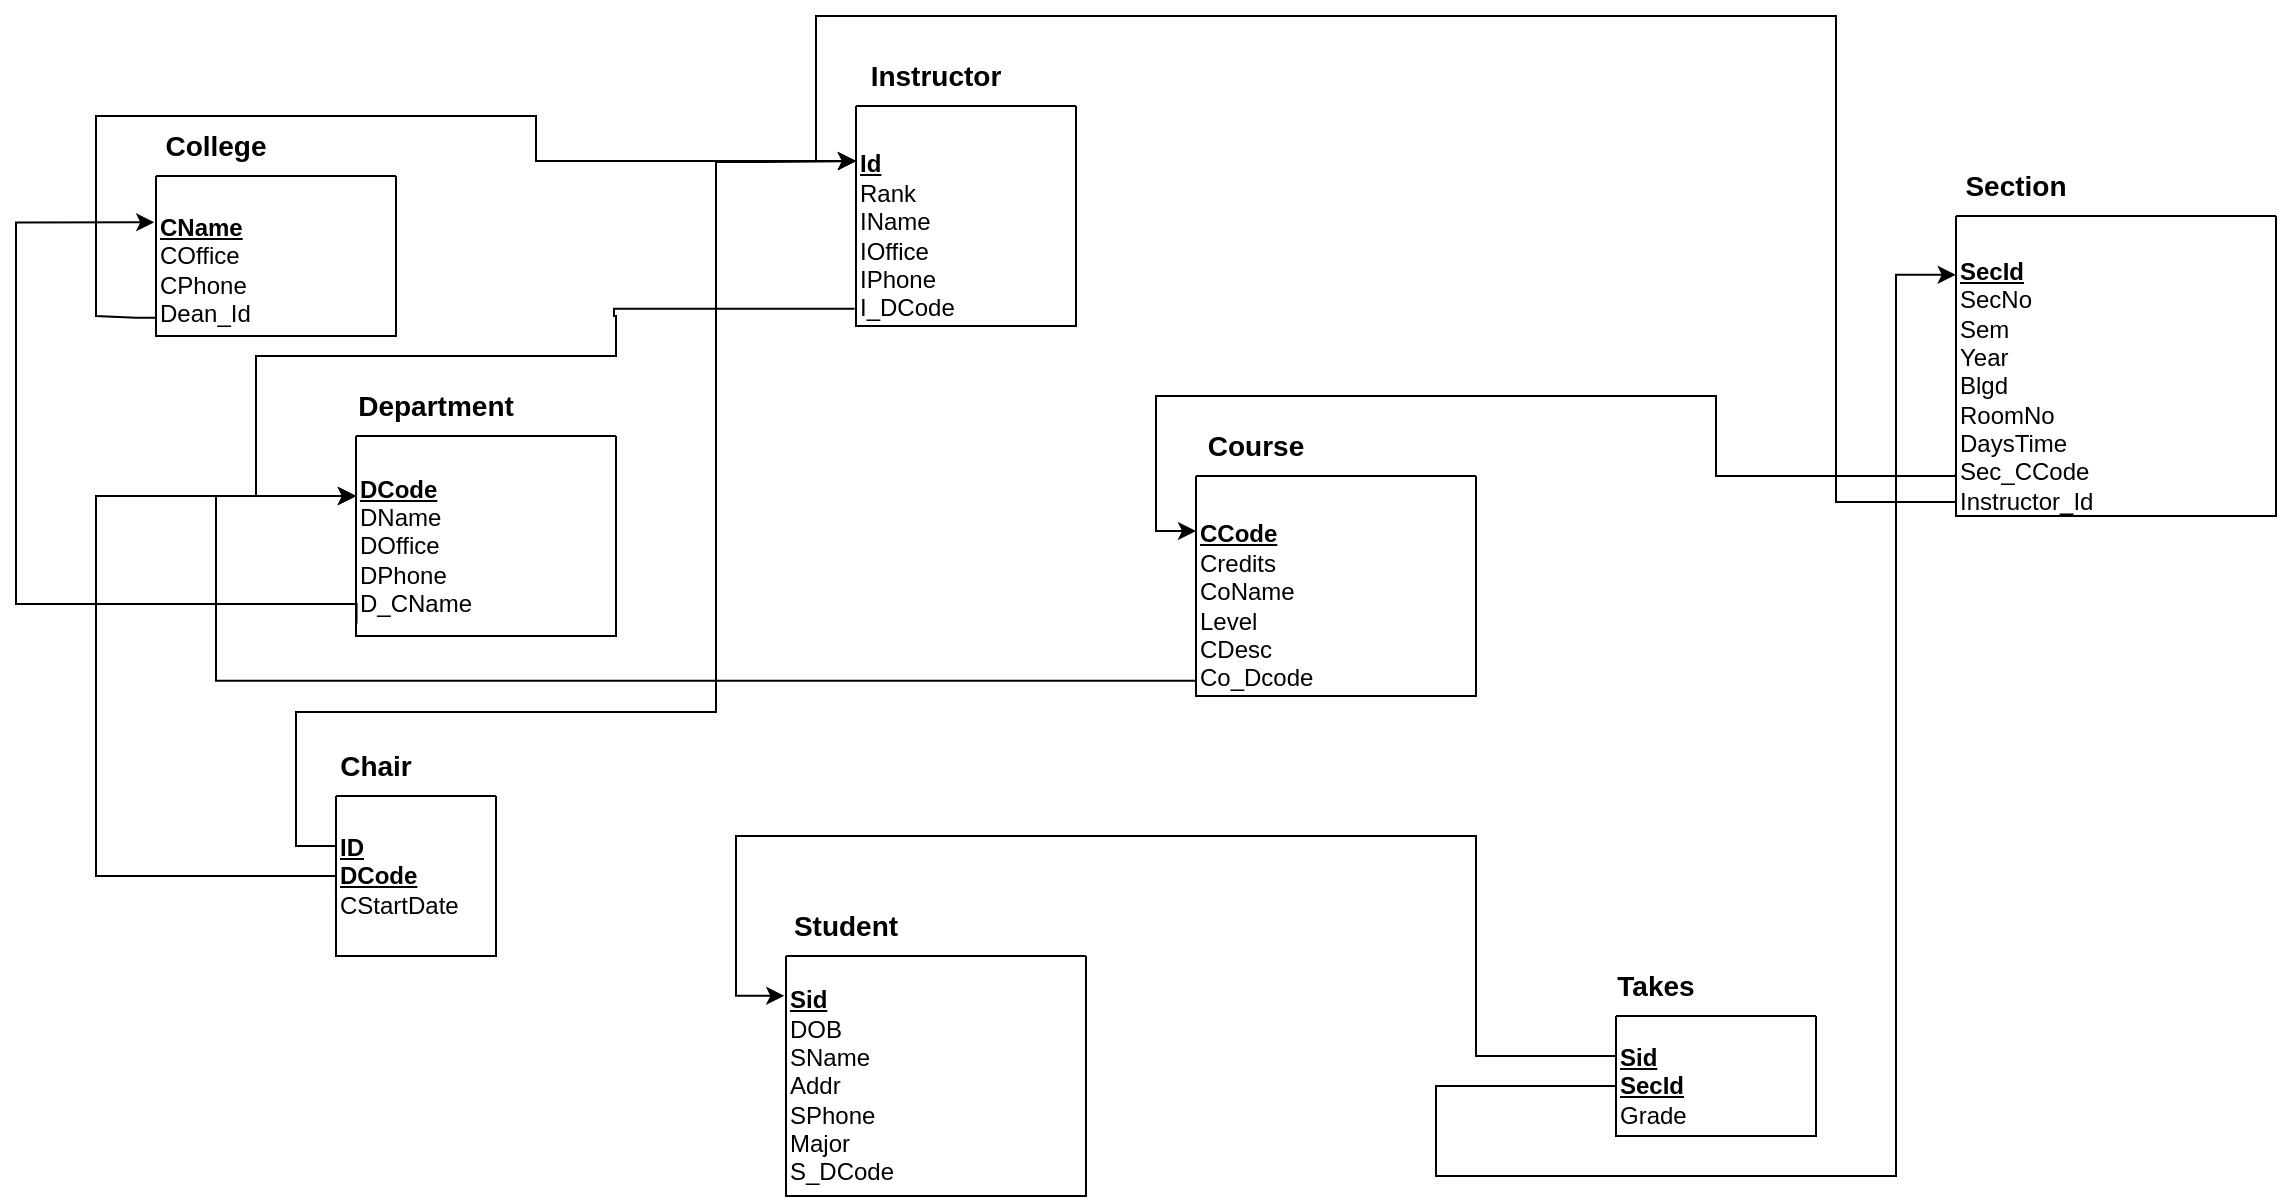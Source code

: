 <mxfile version="21.7.5" type="device">
  <diagram name="Page-1" id="DDsUomqdx2QwWEt2GXJh">
    <mxGraphModel dx="379" dy="167" grid="1" gridSize="10" guides="1" tooltips="1" connect="1" arrows="1" fold="1" page="1" pageScale="1" pageWidth="1654" pageHeight="1169" math="0" shadow="0">
      <root>
        <mxCell id="0" />
        <mxCell id="1" parent="0" />
        <mxCell id="7BlxXxui7kDxEHt6AzfD-36" style="edgeStyle=orthogonalEdgeStyle;rounded=0;orthogonalLoop=1;jettySize=auto;html=1;exitX=0.001;exitY=0.843;exitDx=0;exitDy=0;entryX=0;entryY=0.25;entryDx=0;entryDy=0;exitPerimeter=0;" parent="1" source="7BlxXxui7kDxEHt6AzfD-6" target="7BlxXxui7kDxEHt6AzfD-9" edge="1">
          <mxGeometry relative="1" as="geometry">
            <Array as="points">
              <mxPoint x="80" y="191" />
              <mxPoint x="60" y="190" />
              <mxPoint x="60" y="90" />
              <mxPoint x="280" y="90" />
              <mxPoint x="280" y="113" />
            </Array>
          </mxGeometry>
        </mxCell>
        <mxCell id="7BlxXxui7kDxEHt6AzfD-5" value="" style="swimlane;startSize=0;" parent="1" vertex="1">
          <mxGeometry x="90" y="120" width="120" height="80" as="geometry" />
        </mxCell>
        <mxCell id="7BlxXxui7kDxEHt6AzfD-16" value="&lt;b&gt;&lt;font style=&quot;font-size: 14px;&quot;&gt;College&lt;/font&gt;&lt;/b&gt;" style="text;html=1;strokeColor=none;fillColor=none;align=center;verticalAlign=middle;whiteSpace=wrap;rounded=0;" parent="7BlxXxui7kDxEHt6AzfD-5" vertex="1">
          <mxGeometry y="-30" width="60" height="30" as="geometry" />
        </mxCell>
        <mxCell id="7BlxXxui7kDxEHt6AzfD-8" value="&lt;b&gt;&lt;font style=&quot;font-size: 14px;&quot;&gt;Department&lt;/font&gt;&lt;/b&gt;" style="text;html=1;strokeColor=none;fillColor=none;align=center;verticalAlign=middle;whiteSpace=wrap;rounded=0;" parent="1" vertex="1">
          <mxGeometry x="200" y="220" width="60" height="30" as="geometry" />
        </mxCell>
        <mxCell id="7BlxXxui7kDxEHt6AzfD-38" style="edgeStyle=orthogonalEdgeStyle;rounded=0;orthogonalLoop=1;jettySize=auto;html=1;exitX=-0.007;exitY=0.922;exitDx=0;exitDy=0;exitPerimeter=0;" parent="1" source="7BlxXxui7kDxEHt6AzfD-9" edge="1">
          <mxGeometry relative="1" as="geometry">
            <mxPoint x="190" y="280" as="targetPoint" />
            <Array as="points">
              <mxPoint x="319" y="186" />
              <mxPoint x="319" y="190" />
              <mxPoint x="320" y="210" />
              <mxPoint x="140" y="210" />
              <mxPoint x="140" y="280" />
            </Array>
          </mxGeometry>
        </mxCell>
        <mxCell id="7BlxXxui7kDxEHt6AzfD-9" value="" style="swimlane;startSize=0;" parent="1" vertex="1">
          <mxGeometry x="440" y="85" width="110" height="110" as="geometry" />
        </mxCell>
        <mxCell id="7BlxXxui7kDxEHt6AzfD-10" value="&lt;b&gt;&lt;u&gt;Id&lt;/u&gt;&lt;/b&gt;&lt;br&gt;Rank&lt;br&gt;IName&lt;br&gt;IOffice&lt;br&gt;IPhone&lt;br&gt;I_DCode" style="text;html=1;strokeColor=none;fillColor=none;align=left;verticalAlign=middle;whiteSpace=wrap;rounded=0;" parent="7BlxXxui7kDxEHt6AzfD-9" vertex="1">
          <mxGeometry y="50" width="70" height="30" as="geometry" />
        </mxCell>
        <mxCell id="7BlxXxui7kDxEHt6AzfD-11" value="&lt;b&gt;&lt;font style=&quot;font-size: 14px;&quot;&gt;Instructor&lt;/font&gt;&lt;/b&gt;" style="text;html=1;strokeColor=none;fillColor=none;align=center;verticalAlign=middle;whiteSpace=wrap;rounded=0;" parent="1" vertex="1">
          <mxGeometry x="450" y="55" width="60" height="30" as="geometry" />
        </mxCell>
        <mxCell id="7BlxXxui7kDxEHt6AzfD-13" value="" style="swimlane;startSize=0;" parent="1" vertex="1">
          <mxGeometry x="190" y="250" width="130" height="100" as="geometry" />
        </mxCell>
        <mxCell id="7BlxXxui7kDxEHt6AzfD-15" value="&lt;b&gt;&lt;u&gt;DCode&lt;/u&gt;&lt;/b&gt;&lt;br&gt;DName&lt;br&gt;DOffice&lt;br&gt;DPhone&lt;br&gt;D_CName" style="text;html=1;strokeColor=none;fillColor=none;align=left;verticalAlign=middle;whiteSpace=wrap;rounded=0;" parent="7BlxXxui7kDxEHt6AzfD-13" vertex="1">
          <mxGeometry y="30" width="60" height="50" as="geometry" />
        </mxCell>
        <mxCell id="7BlxXxui7kDxEHt6AzfD-40" style="edgeStyle=orthogonalEdgeStyle;rounded=0;orthogonalLoop=1;jettySize=auto;html=1;exitX=0;exitY=0.931;exitDx=0;exitDy=0;exitPerimeter=0;" parent="1" source="7BlxXxui7kDxEHt6AzfD-17" edge="1">
          <mxGeometry relative="1" as="geometry">
            <mxPoint x="190" y="280" as="targetPoint" />
            <Array as="points">
              <mxPoint x="120" y="372" />
              <mxPoint x="120" y="280" />
            </Array>
          </mxGeometry>
        </mxCell>
        <mxCell id="7BlxXxui7kDxEHt6AzfD-17" value="" style="swimlane;startSize=0;" parent="1" vertex="1">
          <mxGeometry x="610" y="270" width="140" height="110" as="geometry" />
        </mxCell>
        <mxCell id="7BlxXxui7kDxEHt6AzfD-18" value="&lt;b&gt;&lt;u&gt;CCode&lt;/u&gt;&lt;/b&gt;&lt;br&gt;Credits&lt;br&gt;CoName&lt;br&gt;Level&lt;br&gt;CDesc&lt;br&gt;Co_Dcode" style="text;html=1;strokeColor=none;fillColor=none;align=left;verticalAlign=middle;whiteSpace=wrap;rounded=0;" parent="7BlxXxui7kDxEHt6AzfD-17" vertex="1">
          <mxGeometry y="50" width="60" height="30" as="geometry" />
        </mxCell>
        <mxCell id="7BlxXxui7kDxEHt6AzfD-19" value="&lt;font style=&quot;font-size: 14px;&quot;&gt;&lt;b&gt;Course&lt;/b&gt;&lt;/font&gt;" style="text;html=1;strokeColor=none;fillColor=none;align=center;verticalAlign=middle;whiteSpace=wrap;rounded=0;" parent="7BlxXxui7kDxEHt6AzfD-17" vertex="1">
          <mxGeometry y="-30" width="60" height="30" as="geometry" />
        </mxCell>
        <mxCell id="7BlxXxui7kDxEHt6AzfD-20" value="" style="swimlane;startSize=0;" parent="1" vertex="1">
          <mxGeometry x="405" y="510" width="150" height="120" as="geometry" />
        </mxCell>
        <mxCell id="7BlxXxui7kDxEHt6AzfD-21" value="&lt;b&gt;&lt;u&gt;Sid&lt;/u&gt;&lt;/b&gt;&lt;br&gt;DOB&lt;br&gt;SName&lt;br&gt;Addr&lt;br&gt;SPhone&lt;br&gt;Major&lt;br&gt;S_DCode" style="text;html=1;strokeColor=none;fillColor=none;align=left;verticalAlign=middle;whiteSpace=wrap;rounded=0;" parent="7BlxXxui7kDxEHt6AzfD-20" vertex="1">
          <mxGeometry y="50" width="60" height="30" as="geometry" />
        </mxCell>
        <mxCell id="7BlxXxui7kDxEHt6AzfD-22" value="&lt;b&gt;&lt;font style=&quot;font-size: 14px;&quot;&gt;Student&lt;/font&gt;&lt;/b&gt;" style="text;html=1;strokeColor=none;fillColor=none;align=center;verticalAlign=middle;whiteSpace=wrap;rounded=0;" parent="1" vertex="1">
          <mxGeometry x="405" y="480" width="60" height="30" as="geometry" />
        </mxCell>
        <mxCell id="vnBFLVDnvgL_jckpLrCJ-1" style="edgeStyle=orthogonalEdgeStyle;rounded=0;orthogonalLoop=1;jettySize=auto;html=1;exitX=-0.001;exitY=0.953;exitDx=0;exitDy=0;entryX=0;entryY=0.25;entryDx=0;entryDy=0;exitPerimeter=0;" parent="1" source="7BlxXxui7kDxEHt6AzfD-23" target="7BlxXxui7kDxEHt6AzfD-9" edge="1">
          <mxGeometry relative="1" as="geometry">
            <mxPoint x="410" y="110" as="targetPoint" />
            <Array as="points">
              <mxPoint x="930" y="283" />
              <mxPoint x="930" y="40" />
              <mxPoint x="420" y="40" />
              <mxPoint x="420" y="113" />
            </Array>
          </mxGeometry>
        </mxCell>
        <mxCell id="vnBFLVDnvgL_jckpLrCJ-2" style="edgeStyle=orthogonalEdgeStyle;rounded=0;orthogonalLoop=1;jettySize=auto;html=1;exitX=-0.001;exitY=0.859;exitDx=0;exitDy=0;entryX=0;entryY=0.25;entryDx=0;entryDy=0;exitPerimeter=0;" parent="1" source="7BlxXxui7kDxEHt6AzfD-23" target="7BlxXxui7kDxEHt6AzfD-17" edge="1">
          <mxGeometry relative="1" as="geometry">
            <mxPoint x="670" y="200" as="targetPoint" />
            <Array as="points">
              <mxPoint x="990" y="270" />
              <mxPoint x="870" y="270" />
              <mxPoint x="870" y="230" />
              <mxPoint x="590" y="230" />
              <mxPoint x="590" y="297" />
            </Array>
          </mxGeometry>
        </mxCell>
        <mxCell id="7BlxXxui7kDxEHt6AzfD-23" value="" style="swimlane;startSize=0;" parent="1" vertex="1">
          <mxGeometry x="990" y="140" width="160" height="150" as="geometry" />
        </mxCell>
        <mxCell id="7BlxXxui7kDxEHt6AzfD-24" value="&lt;b&gt;&lt;u&gt;SecId&lt;/u&gt;&lt;/b&gt;&lt;br&gt;SecNo&lt;br&gt;Sem&lt;br&gt;Year&lt;br&gt;Blgd&lt;br&gt;RoomNo&lt;br&gt;DaysTime&lt;br&gt;Sec_CCode&lt;br&gt;Instructor_Id" style="text;html=1;strokeColor=none;fillColor=none;align=left;verticalAlign=middle;whiteSpace=wrap;rounded=0;" parent="7BlxXxui7kDxEHt6AzfD-23" vertex="1">
          <mxGeometry y="70" width="60" height="30" as="geometry" />
        </mxCell>
        <mxCell id="7BlxXxui7kDxEHt6AzfD-25" value="&lt;font style=&quot;font-size: 14px;&quot;&gt;&lt;b&gt;Section&lt;/b&gt;&lt;/font&gt;" style="text;html=1;strokeColor=none;fillColor=none;align=center;verticalAlign=middle;whiteSpace=wrap;rounded=0;" parent="1" vertex="1">
          <mxGeometry x="990" y="110" width="60" height="30" as="geometry" />
        </mxCell>
        <mxCell id="-lt9t9PKv-pmjRa241jQ-6" style="edgeStyle=orthogonalEdgeStyle;rounded=0;orthogonalLoop=1;jettySize=auto;html=1;exitX=0;exitY=0;exitDx=0;exitDy=0;entryX=-0.006;entryY=0.166;entryDx=0;entryDy=0;entryPerimeter=0;" edge="1" parent="1" source="7BlxXxui7kDxEHt6AzfD-31" target="7BlxXxui7kDxEHt6AzfD-20">
          <mxGeometry relative="1" as="geometry">
            <mxPoint x="380" y="530" as="targetPoint" />
            <Array as="points">
              <mxPoint x="750" y="560" />
              <mxPoint x="750" y="450" />
              <mxPoint x="380" y="450" />
              <mxPoint x="380" y="530" />
            </Array>
          </mxGeometry>
        </mxCell>
        <mxCell id="7BlxXxui7kDxEHt6AzfD-30" value="" style="swimlane;startSize=0;" parent="1" vertex="1">
          <mxGeometry x="820" y="540" width="100" height="60" as="geometry" />
        </mxCell>
        <mxCell id="7BlxXxui7kDxEHt6AzfD-31" value="&lt;b&gt;&lt;u&gt;Sid&lt;/u&gt;&lt;/b&gt;&lt;br&gt;&lt;b&gt;&lt;u&gt;SecId&lt;/u&gt;&lt;/b&gt;&lt;br&gt;Grade" style="text;html=1;strokeColor=none;fillColor=none;align=left;verticalAlign=middle;whiteSpace=wrap;rounded=0;" parent="7BlxXxui7kDxEHt6AzfD-30" vertex="1">
          <mxGeometry y="20" width="60" height="30" as="geometry" />
        </mxCell>
        <mxCell id="7BlxXxui7kDxEHt6AzfD-32" value="&lt;font style=&quot;font-size: 14px;&quot;&gt;&lt;b&gt;Takes&lt;/b&gt;&lt;/font&gt;" style="text;html=1;strokeColor=none;fillColor=none;align=center;verticalAlign=middle;whiteSpace=wrap;rounded=0;" parent="1" vertex="1">
          <mxGeometry x="810" y="510" width="60" height="30" as="geometry" />
        </mxCell>
        <mxCell id="7BlxXxui7kDxEHt6AzfD-33" value="" style="swimlane;startSize=0;" parent="1" vertex="1">
          <mxGeometry x="180" y="430" width="80" height="80" as="geometry" />
        </mxCell>
        <mxCell id="7BlxXxui7kDxEHt6AzfD-34" value="&lt;b&gt;&lt;u&gt;ID&lt;/u&gt;&lt;/b&gt;&lt;br&gt;&lt;b style=&quot;border-color: var(--border-color);&quot;&gt;&lt;u style=&quot;border-color: var(--border-color);&quot;&gt;DCode&lt;/u&gt;&lt;/b&gt;&lt;br&gt;&lt;div style=&quot;&quot;&gt;&lt;span style=&quot;background-color: initial;&quot;&gt;CStartDate&lt;/span&gt;&lt;/div&gt;" style="text;html=1;strokeColor=none;fillColor=none;align=left;verticalAlign=middle;whiteSpace=wrap;rounded=0;" parent="7BlxXxui7kDxEHt6AzfD-33" vertex="1">
          <mxGeometry y="25" width="60" height="30" as="geometry" />
        </mxCell>
        <mxCell id="7BlxXxui7kDxEHt6AzfD-35" value="&lt;font style=&quot;font-size: 14px;&quot;&gt;&lt;b&gt;Chair&lt;/b&gt;&lt;/font&gt;" style="text;html=1;strokeColor=none;fillColor=none;align=center;verticalAlign=middle;whiteSpace=wrap;rounded=0;" parent="1" vertex="1">
          <mxGeometry x="170" y="400" width="60" height="30" as="geometry" />
        </mxCell>
        <mxCell id="7BlxXxui7kDxEHt6AzfD-6" value="&lt;b&gt;&lt;u&gt;&lt;br&gt;CName&lt;/u&gt;&lt;/b&gt;&lt;br&gt;COffice&lt;br&gt;CPhone&lt;br&gt;Dean_Id" style="text;html=1;align=left;verticalAlign=middle;resizable=0;points=[];autosize=1;strokeColor=none;fillColor=none;" parent="1" vertex="1">
          <mxGeometry x="90" y="115" width="70" height="90" as="geometry" />
        </mxCell>
        <mxCell id="7BlxXxui7kDxEHt6AzfD-39" style="edgeStyle=orthogonalEdgeStyle;rounded=0;orthogonalLoop=1;jettySize=auto;html=1;exitX=0.002;exitY=0.938;exitDx=0;exitDy=0;entryX=-0.013;entryY=0.313;entryDx=0;entryDy=0;entryPerimeter=0;exitPerimeter=0;" parent="1" source="7BlxXxui7kDxEHt6AzfD-13" target="7BlxXxui7kDxEHt6AzfD-6" edge="1">
          <mxGeometry relative="1" as="geometry">
            <Array as="points">
              <mxPoint x="190" y="334" />
              <mxPoint x="20" y="334" />
              <mxPoint x="20" y="143" />
            </Array>
          </mxGeometry>
        </mxCell>
        <mxCell id="7BlxXxui7kDxEHt6AzfD-45" style="edgeStyle=orthogonalEdgeStyle;rounded=0;orthogonalLoop=1;jettySize=auto;html=1;exitX=0;exitY=0.5;exitDx=0;exitDy=0;entryX=-0.001;entryY=0.196;entryDx=0;entryDy=0;entryPerimeter=0;" parent="1" source="7BlxXxui7kDxEHt6AzfD-31" target="7BlxXxui7kDxEHt6AzfD-23" edge="1">
          <mxGeometry relative="1" as="geometry">
            <mxPoint x="580" y="180" as="targetPoint" />
            <Array as="points">
              <mxPoint x="730" y="575" />
              <mxPoint x="730" y="620" />
              <mxPoint x="960" y="620" />
              <mxPoint x="960" y="169" />
            </Array>
          </mxGeometry>
        </mxCell>
        <mxCell id="7BlxXxui7kDxEHt6AzfD-47" style="edgeStyle=orthogonalEdgeStyle;rounded=0;orthogonalLoop=1;jettySize=auto;html=1;entryX=0;entryY=0;entryDx=0;entryDy=0;exitX=0;exitY=0.5;exitDx=0;exitDy=0;" parent="1" target="7BlxXxui7kDxEHt6AzfD-15" edge="1">
          <mxGeometry relative="1" as="geometry">
            <mxPoint x="119.97" y="290.0" as="targetPoint" />
            <mxPoint x="179.99" y="480" as="sourcePoint" />
            <Array as="points">
              <mxPoint x="180" y="470" />
              <mxPoint x="60" y="470" />
              <mxPoint x="60" y="280" />
            </Array>
          </mxGeometry>
        </mxCell>
        <mxCell id="7BlxXxui7kDxEHt6AzfD-48" style="edgeStyle=orthogonalEdgeStyle;rounded=0;orthogonalLoop=1;jettySize=auto;html=1;exitX=0;exitY=0;exitDx=0;exitDy=0;entryX=0;entryY=0.25;entryDx=0;entryDy=0;" parent="1" source="7BlxXxui7kDxEHt6AzfD-34" target="7BlxXxui7kDxEHt6AzfD-9" edge="1">
          <mxGeometry relative="1" as="geometry">
            <mxPoint x="280" y="110" as="targetPoint" />
            <Array as="points">
              <mxPoint x="160" y="455" />
              <mxPoint x="160" y="388" />
              <mxPoint x="370" y="388" />
              <mxPoint x="370" y="113" />
              <mxPoint x="390" y="113" />
            </Array>
          </mxGeometry>
        </mxCell>
      </root>
    </mxGraphModel>
  </diagram>
</mxfile>
